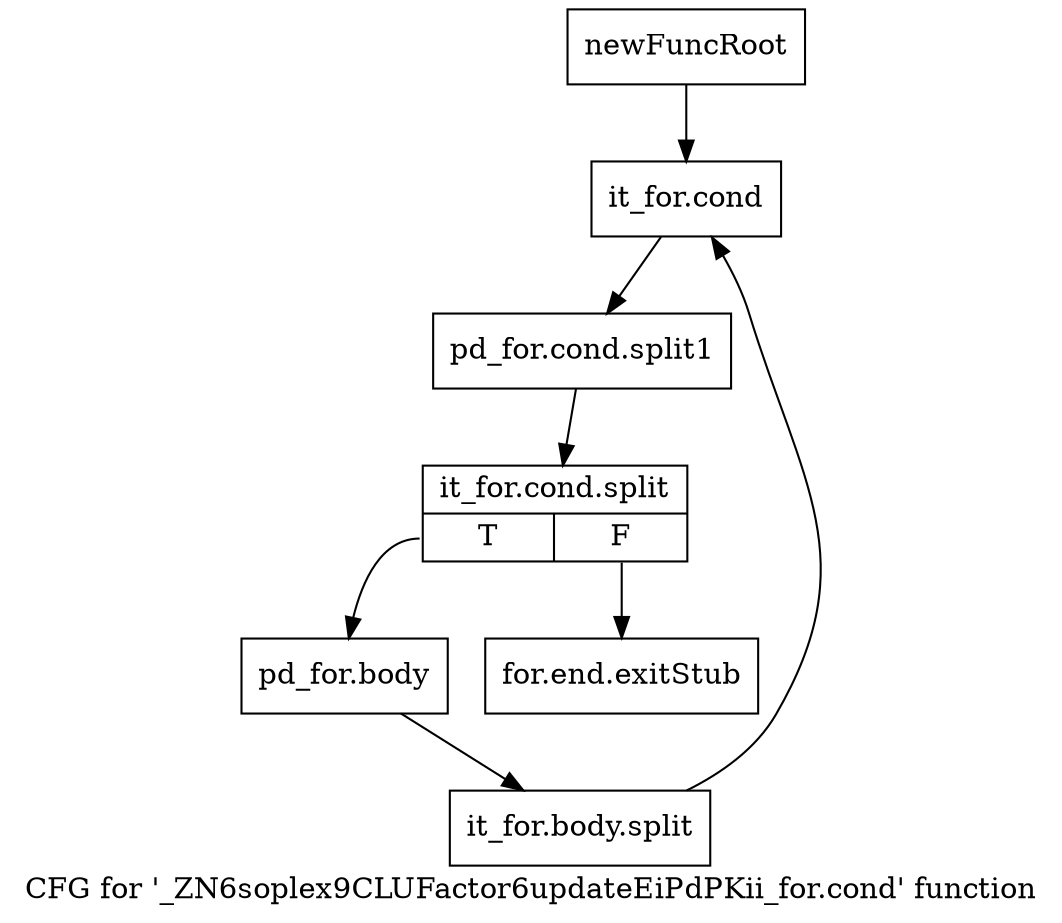 digraph "CFG for '_ZN6soplex9CLUFactor6updateEiPdPKii_for.cond' function" {
	label="CFG for '_ZN6soplex9CLUFactor6updateEiPdPKii_for.cond' function";

	Node0x2fbac70 [shape=record,label="{newFuncRoot}"];
	Node0x2fbac70 -> Node0x2fbad10;
	Node0x2fbacc0 [shape=record,label="{for.end.exitStub}"];
	Node0x2fbad10 [shape=record,label="{it_for.cond}"];
	Node0x2fbad10 -> Node0x353dd40;
	Node0x353dd40 [shape=record,label="{pd_for.cond.split1}"];
	Node0x353dd40 -> Node0x35886c0;
	Node0x35886c0 [shape=record,label="{it_for.cond.split|{<s0>T|<s1>F}}"];
	Node0x35886c0:s0 -> Node0x2fbad60;
	Node0x35886c0:s1 -> Node0x2fbacc0;
	Node0x2fbad60 [shape=record,label="{pd_for.body}"];
	Node0x2fbad60 -> Node0x3582c60;
	Node0x3582c60 [shape=record,label="{it_for.body.split}"];
	Node0x3582c60 -> Node0x2fbad10;
}
